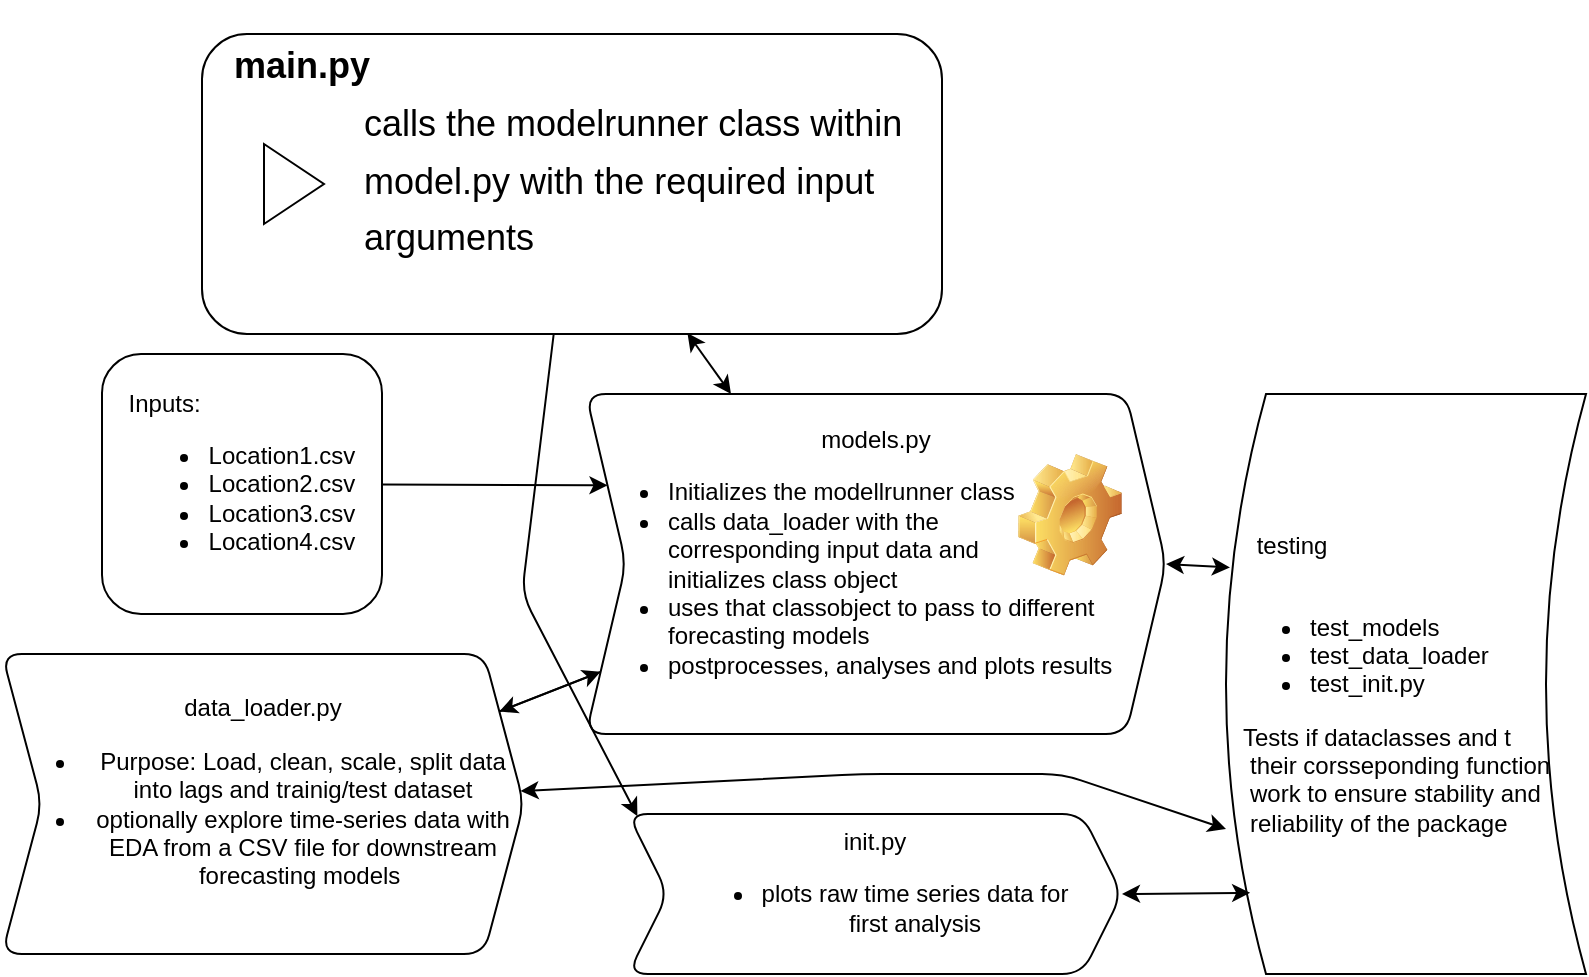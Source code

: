<mxfile>
    <diagram id="-sDUFNYC1wwHkVODEfIZ" name="Page-1">
        <mxGraphModel dx="1946" dy="558" grid="1" gridSize="10" guides="1" tooltips="1" connect="1" arrows="1" fold="1" page="1" pageScale="1" pageWidth="850" pageHeight="1100" background="#FFFFFF" math="0" shadow="0">
            <root>
                <mxCell id="0"/>
                <mxCell id="1" parent="0"/>
                <mxCell id="17" value="" style="edgeStyle=none;html=1;" parent="1" source="9" target="3" edge="1">
                    <mxGeometry relative="1" as="geometry"/>
                </mxCell>
                <mxCell id="9" value="models.py&lt;div&gt;&lt;ul&gt;&lt;li style=&quot;text-align: left;&quot;&gt;Initializes the modellrunner class&lt;/li&gt;&lt;li style=&quot;text-align: left;&quot;&gt;calls data_loader with the &lt;br&gt;corresponding input data and&lt;br&gt;initializes class object&lt;/li&gt;&lt;li style=&quot;text-align: left;&quot;&gt;uses that classobject to pass to different forecasting models&lt;/li&gt;&lt;li style=&quot;text-align: left;&quot;&gt;postprocesses, analyses and plots results&lt;/li&gt;&lt;/ul&gt;&lt;/div&gt;" style="shape=step;perimeter=stepPerimeter;whiteSpace=wrap;html=1;fixedSize=1;rounded=1;" parent="1" vertex="1">
                    <mxGeometry x="242" y="230" width="290" height="170" as="geometry"/>
                </mxCell>
                <mxCell id="19" value="" style="edgeStyle=none;html=1;entryX=0.019;entryY=0.013;entryDx=0;entryDy=0;entryPerimeter=0;" parent="1" source="6" target="21" edge="1">
                    <mxGeometry relative="1" as="geometry">
                        <mxPoint x="250" y="450" as="targetPoint"/>
                        <Array as="points">
                            <mxPoint x="210" y="330"/>
                        </Array>
                    </mxGeometry>
                </mxCell>
                <mxCell id="6" value="&lt;h1 style=&quot;text-align: left;&quot;&gt;&lt;font style=&quot;font-size: 18px;&quot;&gt;&amp;nbsp; &amp;nbsp;main.py&lt;br&gt;&lt;/font&gt;&lt;font style=&quot;background-color: transparent; font-weight: normal; font-size: 18px;&quot;&gt;&lt;span style=&quot;white-space: pre;&quot;&gt;&#x9;&lt;/span&gt;&lt;span style=&quot;white-space: pre;&quot;&gt;&#x9;&lt;/span&gt;calls the modelrunner class within &lt;span style=&quot;white-space: pre;&quot;&gt;&#x9;&lt;/span&gt;&lt;span style=&quot;white-space: pre;&quot;&gt;&#x9;&lt;/span&gt;model.py with the required input &lt;span style=&quot;white-space: pre;&quot;&gt;&#x9;&lt;/span&gt;&lt;span style=&quot;white-space: pre;&quot;&gt;&#x9;&lt;/span&gt;arguments&amp;nbsp;&lt;/font&gt;&lt;span style=&quot;background-color: transparent; font-size: 12px; font-weight: normal;&quot;&gt;&amp;nbsp; &amp;nbsp; &amp;nbsp;&amp;nbsp;&lt;/span&gt;&lt;/h1&gt;&lt;div style=&quot;text-align: left;&quot;&gt;&lt;font style=&quot;font-size: 18px;&quot;&gt;&lt;br&gt;&lt;/font&gt;&lt;/div&gt;&lt;div style=&quot;text-align: left;&quot;&gt;&lt;br&gt;&lt;/div&gt;" style="rounded=1;whiteSpace=wrap;html=1;shadow=0;" parent="1" vertex="1">
                    <mxGeometry x="50" y="50" width="370" height="150" as="geometry"/>
                </mxCell>
                <mxCell id="4" value="" style="edgeStyle=none;html=1;entryX=0;entryY=0.25;entryDx=0;entryDy=0;" parent="1" source="2" target="9" edge="1">
                    <mxGeometry relative="1" as="geometry"/>
                </mxCell>
                <mxCell id="2" value="&lt;div style=&quot;text-align: left;&quot;&gt;&lt;span style=&quot;background-color: transparent;&quot;&gt;Inputs:&lt;/span&gt;&lt;/div&gt;&lt;div&gt;&lt;ul&gt;&lt;li&gt;Location1.csv&lt;/li&gt;&lt;li&gt;Location2.csv&lt;/li&gt;&lt;li&gt;Location3.csv&lt;/li&gt;&lt;li&gt;Location4.csv&lt;/li&gt;&lt;/ul&gt;&lt;/div&gt;" style="rounded=1;whiteSpace=wrap;html=1;" parent="1" vertex="1">
                    <mxGeometry y="210" width="140" height="130" as="geometry"/>
                </mxCell>
                <mxCell id="18" value="" style="edgeStyle=none;html=1;" parent="1" source="3" target="9" edge="1">
                    <mxGeometry relative="1" as="geometry"/>
                </mxCell>
                <mxCell id="3" value="&lt;font face=&quot;Helvetica&quot;&gt;data_loader.py&lt;/font&gt;&lt;div&gt;&lt;ul&gt;&lt;li&gt;&lt;font face=&quot;Helvetica&quot;&gt;Purpose:&amp;nbsp;&lt;span style=&quot;caret-color: rgb(0, 0, 0); color: rgb(0, 0, 0); text-align: start;&quot;&gt;&lt;font style=&quot;font-size: 12px;&quot;&gt;Load, clean, scale, split data into lags and trainig/test dataset&lt;/font&gt;&lt;/span&gt;&lt;/font&gt;&lt;/li&gt;&lt;li&gt;&lt;font face=&quot;Helvetica&quot;&gt;&lt;span style=&quot;caret-color: rgb(0, 0, 0); color: rgb(0, 0, 0); text-align: start;&quot;&gt;&lt;font style=&quot;font-size: 12px;&quot;&gt;optionally explore time‐series data with EDA from a CSV file for downstream forecasting models&lt;/font&gt;&lt;/span&gt;&amp;nbsp;&lt;/font&gt;&lt;/li&gt;&lt;/ul&gt;&lt;/div&gt;" style="shape=step;perimeter=stepPerimeter;whiteSpace=wrap;html=1;fixedSize=1;rounded=1;" parent="1" vertex="1">
                    <mxGeometry x="-50" y="360" width="261" height="150" as="geometry"/>
                </mxCell>
                <mxCell id="5" value="" style="shape=image;html=1;verticalLabelPosition=bottom;verticalAlign=top;imageAspect=1;aspect=fixed;image=img/clipart/Gear_128x128.png" parent="1" vertex="1">
                    <mxGeometry x="458" y="260" width="52" height="61" as="geometry"/>
                </mxCell>
                <mxCell id="16" value="" style="triangle;html=1;whiteSpace=wrap;" parent="1" vertex="1">
                    <mxGeometry x="81" y="105" width="30" height="40" as="geometry"/>
                </mxCell>
                <mxCell id="21" value="init.py&lt;div&gt;&lt;ul&gt;&lt;li&gt;plots raw time series data for&lt;br&gt;first analysis&lt;/li&gt;&lt;/ul&gt;&lt;/div&gt;" style="shape=step;perimeter=stepPerimeter;whiteSpace=wrap;html=1;fixedSize=1;rounded=1;" parent="1" vertex="1">
                    <mxGeometry x="263" y="440" width="247" height="80" as="geometry"/>
                </mxCell>
                <mxCell id="25" value="" style="endArrow=classic;startArrow=classic;html=1;entryX=0.656;entryY=0.997;entryDx=0;entryDy=0;entryPerimeter=0;exitX=0.25;exitY=0;exitDx=0;exitDy=0;" parent="1" source="9" target="6" edge="1">
                    <mxGeometry width="50" height="50" relative="1" as="geometry">
                        <mxPoint x="470" y="280" as="sourcePoint"/>
                        <mxPoint x="520" y="230" as="targetPoint"/>
                    </mxGeometry>
                </mxCell>
                <mxCell id="27" value="&amp;nbsp; &amp;nbsp; testing&lt;div&gt;&lt;br&gt;&lt;/div&gt;&lt;div&gt;&lt;ul&gt;&lt;li&gt;test_models&lt;/li&gt;&lt;li&gt;test_data_loader&lt;/li&gt;&lt;li&gt;test_init.py&lt;/li&gt;&lt;/ul&gt;&lt;div&gt;&amp;nbsp; Tests if dataclasses and t&lt;br&gt;&amp;nbsp; &amp;nbsp;their corsseponding function&amp;nbsp;&lt;br&gt;&amp;nbsp; &amp;nbsp;work to ensure stability and&amp;nbsp;&lt;br&gt;&amp;nbsp; &amp;nbsp;reliability of the package&lt;/div&gt;&lt;/div&gt;" style="shape=dataStorage;whiteSpace=wrap;html=1;fixedSize=1;align=left;" parent="1" vertex="1">
                    <mxGeometry x="562" y="230" width="180" height="290" as="geometry"/>
                </mxCell>
                <mxCell id="28" value="" style="endArrow=classic;startArrow=classic;html=1;entryX=0;entryY=0.75;entryDx=0;entryDy=0;" parent="1" source="3" target="27" edge="1">
                    <mxGeometry width="50" height="50" relative="1" as="geometry">
                        <mxPoint x="410" y="690" as="sourcePoint"/>
                        <mxPoint x="460" y="640" as="targetPoint"/>
                        <Array as="points">
                            <mxPoint x="380" y="420"/>
                            <mxPoint x="480" y="420"/>
                        </Array>
                    </mxGeometry>
                </mxCell>
                <mxCell id="29" value="" style="endArrow=classic;startArrow=classic;html=1;exitX=1;exitY=0.5;exitDx=0;exitDy=0;entryX=0.067;entryY=0.86;entryDx=0;entryDy=0;entryPerimeter=0;" parent="1" source="21" target="27" edge="1">
                    <mxGeometry width="50" height="50" relative="1" as="geometry">
                        <mxPoint x="500" y="500" as="sourcePoint"/>
                        <mxPoint x="550" y="450" as="targetPoint"/>
                    </mxGeometry>
                </mxCell>
                <mxCell id="30" value="" style="endArrow=classic;startArrow=classic;html=1;exitX=1;exitY=0.5;exitDx=0;exitDy=0;entryX=0.011;entryY=0.299;entryDx=0;entryDy=0;entryPerimeter=0;" parent="1" source="9" target="27" edge="1">
                    <mxGeometry width="50" height="50" relative="1" as="geometry">
                        <mxPoint x="520" y="490" as="sourcePoint"/>
                        <mxPoint x="572" y="489" as="targetPoint"/>
                    </mxGeometry>
                </mxCell>
            </root>
        </mxGraphModel>
    </diagram>
</mxfile>